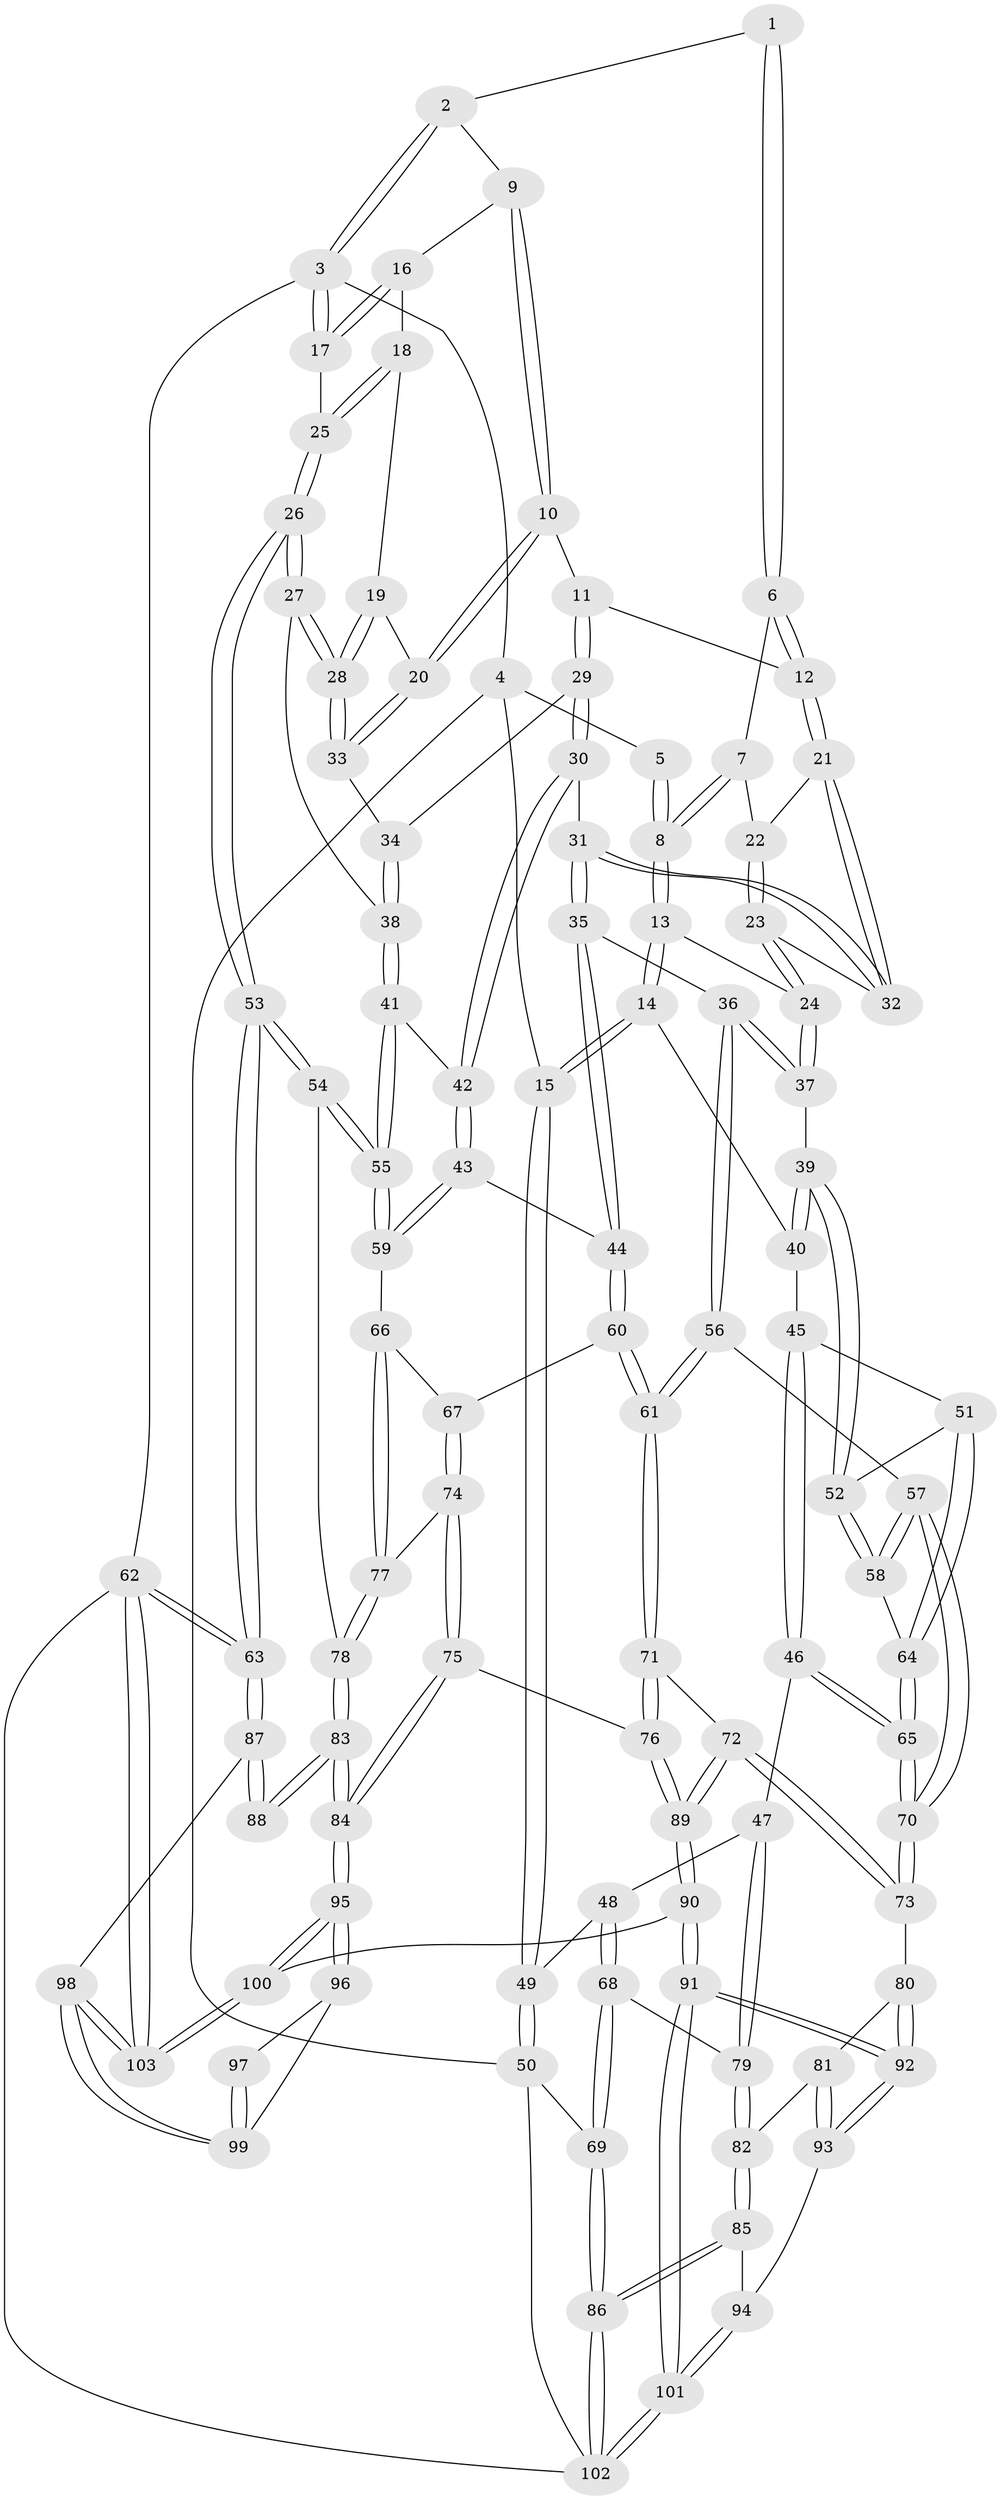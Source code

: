 // Generated by graph-tools (version 1.1) at 2025/51/03/09/25 03:51:07]
// undirected, 103 vertices, 254 edges
graph export_dot {
graph [start="1"]
  node [color=gray90,style=filled];
  1 [pos="+0.7517719155557697+0"];
  2 [pos="+0.827637786899245+0"];
  3 [pos="+1+0"];
  4 [pos="+0.19696677171217067+0"];
  5 [pos="+0.4529197961821989+0"];
  6 [pos="+0.6345369018699561+0.10583811379518701"];
  7 [pos="+0.5007377184114066+0.08689166102001258"];
  8 [pos="+0.4929574113303133+0.08328793971725193"];
  9 [pos="+0.8287981510750653+0"];
  10 [pos="+0.7702421741098405+0.14870937517612978"];
  11 [pos="+0.7450514151114017+0.16087159478695123"];
  12 [pos="+0.676003498344762+0.1682892801310062"];
  13 [pos="+0.4420560495001677+0.16552057165522072"];
  14 [pos="+0.23311734424730163+0.26279434491750037"];
  15 [pos="+0.20872709251655372+0.25425461523082976"];
  16 [pos="+0.9220508998393272+0.11013775763712323"];
  17 [pos="+1+0"];
  18 [pos="+0.9262394835878498+0.1412067984480916"];
  19 [pos="+0.9110326394457131+0.1655926436801055"];
  20 [pos="+0.8164060065773399+0.18443394493313586"];
  21 [pos="+0.6636022116616268+0.18356828279014314"];
  22 [pos="+0.5508589232190418+0.1501799099469541"];
  23 [pos="+0.588471899278413+0.2371672155220579"];
  24 [pos="+0.5413800190249569+0.27563632693575396"];
  25 [pos="+1+0.2045131007513143"];
  26 [pos="+1+0.3325219056406225"];
  27 [pos="+1+0.34356013270099944"];
  28 [pos="+0.9608513151778456+0.2852080484936427"];
  29 [pos="+0.7351690281289379+0.34907740915548785"];
  30 [pos="+0.7320745168083506+0.35566872915518"];
  31 [pos="+0.7133694524542815+0.3561243507234232"];
  32 [pos="+0.6412440660347972+0.22092278859442172"];
  33 [pos="+0.8275201802633272+0.22871830585086095"];
  34 [pos="+0.8190746323508135+0.2559750812465507"];
  35 [pos="+0.5842998360759807+0.42343845015924386"];
  36 [pos="+0.5825385634807411+0.42351501164868793"];
  37 [pos="+0.5245503343067706+0.39342352404246655"];
  38 [pos="+0.9263260078287495+0.38789382080987717"];
  39 [pos="+0.4972801109108964+0.39758777493008174"];
  40 [pos="+0.24922967538947635+0.2792189143849863"];
  41 [pos="+0.87680913656786+0.4247039230922576"];
  42 [pos="+0.8212749927942185+0.41878649747512836"];
  43 [pos="+0.753688340159408+0.5098442303125784"];
  44 [pos="+0.7087547514400524+0.5407739893689223"];
  45 [pos="+0.2797328256363683+0.38687076382900526"];
  46 [pos="+0.24537973358954077+0.6361590703832085"];
  47 [pos="+0.23532959358835154+0.6365068563101058"];
  48 [pos="+0+0.3672188245187905"];
  49 [pos="+0+0.3666728922487151"];
  50 [pos="+0+0.3671883665853529"];
  51 [pos="+0.3690640973505541+0.5272859032817757"];
  52 [pos="+0.43792637902107506+0.486469200945617"];
  53 [pos="+1+0.7096914519420084"];
  54 [pos="+1+0.7013488944132428"];
  55 [pos="+0.912157253097939+0.6260149519118355"];
  56 [pos="+0.5603114231562792+0.5902634910595144"];
  57 [pos="+0.4914080220777087+0.5923112049099595"];
  58 [pos="+0.4908010547592746+0.5916467949524463"];
  59 [pos="+0.8749562411591745+0.6262129744216848"];
  60 [pos="+0.7032674870601708+0.6204519273934174"];
  61 [pos="+0.6037271342110124+0.6483657659452942"];
  62 [pos="+1+1"];
  63 [pos="+1+1"];
  64 [pos="+0.35434536383413645+0.5588204469729247"];
  65 [pos="+0.29232631634763656+0.6446895092891453"];
  66 [pos="+0.7958548735460599+0.6397679053405847"];
  67 [pos="+0.7157165998546239+0.6285144511964532"];
  68 [pos="+0.09676650337443768+0.7441871150917664"];
  69 [pos="+0+0.8606566117578531"];
  70 [pos="+0.37922603630102464+0.7299830181404078"];
  71 [pos="+0.5637712802464495+0.7601681545447311"];
  72 [pos="+0.4734571469190457+0.786016498516389"];
  73 [pos="+0.38593266741507176+0.7428563284785863"];
  74 [pos="+0.7236733596472799+0.7811660744529475"];
  75 [pos="+0.6852759658886591+0.8396666184639399"];
  76 [pos="+0.6850643108959821+0.8396427145173831"];
  77 [pos="+0.7767070004230037+0.754307338448591"];
  78 [pos="+0.9332184653841584+0.7663841441047556"];
  79 [pos="+0.12966807069689368+0.7394777618515649"];
  80 [pos="+0.33154727913361354+0.814647993819413"];
  81 [pos="+0.2241471717474563+0.8602354398510618"];
  82 [pos="+0.17980510406874697+0.8193307933446303"];
  83 [pos="+0.908294516510994+0.806518142514871"];
  84 [pos="+0.7101644867085185+0.8618669415443655"];
  85 [pos="+0.09248293466361412+0.92902196711065"];
  86 [pos="+0+0.9541162902786902"];
  87 [pos="+0.8978716785213773+0.8783230461281252"];
  88 [pos="+0.8967401298952207+0.8750063766665397"];
  89 [pos="+0.4813512987080553+1"];
  90 [pos="+0.4477854802795707+1"];
  91 [pos="+0.3993533355258925+1"];
  92 [pos="+0.35359685192774226+1"];
  93 [pos="+0.22118351087123864+0.8957952307014524"];
  94 [pos="+0.14629847203292998+0.9399760776880886"];
  95 [pos="+0.7479814732784797+0.9352089861252085"];
  96 [pos="+0.7678823791804564+0.9343560693000773"];
  97 [pos="+0.8380888280428952+0.9042300459934353"];
  98 [pos="+0.8833186817451097+0.9825093728096602"];
  99 [pos="+0.8718946921785475+0.9772092349175093"];
  100 [pos="+0.6963139633718641+1"];
  101 [pos="+0.3023690528588078+1"];
  102 [pos="+0+1"];
  103 [pos="+1+1"];
  1 -- 2;
  1 -- 6;
  1 -- 6;
  2 -- 3;
  2 -- 3;
  2 -- 9;
  3 -- 4;
  3 -- 17;
  3 -- 17;
  3 -- 62;
  4 -- 5;
  4 -- 15;
  4 -- 50;
  5 -- 8;
  5 -- 8;
  6 -- 7;
  6 -- 12;
  6 -- 12;
  7 -- 8;
  7 -- 8;
  7 -- 22;
  8 -- 13;
  8 -- 13;
  9 -- 10;
  9 -- 10;
  9 -- 16;
  10 -- 11;
  10 -- 20;
  10 -- 20;
  11 -- 12;
  11 -- 29;
  11 -- 29;
  12 -- 21;
  12 -- 21;
  13 -- 14;
  13 -- 14;
  13 -- 24;
  14 -- 15;
  14 -- 15;
  14 -- 40;
  15 -- 49;
  15 -- 49;
  16 -- 17;
  16 -- 17;
  16 -- 18;
  17 -- 25;
  18 -- 19;
  18 -- 25;
  18 -- 25;
  19 -- 20;
  19 -- 28;
  19 -- 28;
  20 -- 33;
  20 -- 33;
  21 -- 22;
  21 -- 32;
  21 -- 32;
  22 -- 23;
  22 -- 23;
  23 -- 24;
  23 -- 24;
  23 -- 32;
  24 -- 37;
  24 -- 37;
  25 -- 26;
  25 -- 26;
  26 -- 27;
  26 -- 27;
  26 -- 53;
  26 -- 53;
  27 -- 28;
  27 -- 28;
  27 -- 38;
  28 -- 33;
  28 -- 33;
  29 -- 30;
  29 -- 30;
  29 -- 34;
  30 -- 31;
  30 -- 42;
  30 -- 42;
  31 -- 32;
  31 -- 32;
  31 -- 35;
  31 -- 35;
  33 -- 34;
  34 -- 38;
  34 -- 38;
  35 -- 36;
  35 -- 44;
  35 -- 44;
  36 -- 37;
  36 -- 37;
  36 -- 56;
  36 -- 56;
  37 -- 39;
  38 -- 41;
  38 -- 41;
  39 -- 40;
  39 -- 40;
  39 -- 52;
  39 -- 52;
  40 -- 45;
  41 -- 42;
  41 -- 55;
  41 -- 55;
  42 -- 43;
  42 -- 43;
  43 -- 44;
  43 -- 59;
  43 -- 59;
  44 -- 60;
  44 -- 60;
  45 -- 46;
  45 -- 46;
  45 -- 51;
  46 -- 47;
  46 -- 65;
  46 -- 65;
  47 -- 48;
  47 -- 79;
  47 -- 79;
  48 -- 49;
  48 -- 68;
  48 -- 68;
  49 -- 50;
  49 -- 50;
  50 -- 69;
  50 -- 102;
  51 -- 52;
  51 -- 64;
  51 -- 64;
  52 -- 58;
  52 -- 58;
  53 -- 54;
  53 -- 54;
  53 -- 63;
  53 -- 63;
  54 -- 55;
  54 -- 55;
  54 -- 78;
  55 -- 59;
  55 -- 59;
  56 -- 57;
  56 -- 61;
  56 -- 61;
  57 -- 58;
  57 -- 58;
  57 -- 70;
  57 -- 70;
  58 -- 64;
  59 -- 66;
  60 -- 61;
  60 -- 61;
  60 -- 67;
  61 -- 71;
  61 -- 71;
  62 -- 63;
  62 -- 63;
  62 -- 103;
  62 -- 103;
  62 -- 102;
  63 -- 87;
  63 -- 87;
  64 -- 65;
  64 -- 65;
  65 -- 70;
  65 -- 70;
  66 -- 67;
  66 -- 77;
  66 -- 77;
  67 -- 74;
  67 -- 74;
  68 -- 69;
  68 -- 69;
  68 -- 79;
  69 -- 86;
  69 -- 86;
  70 -- 73;
  70 -- 73;
  71 -- 72;
  71 -- 76;
  71 -- 76;
  72 -- 73;
  72 -- 73;
  72 -- 89;
  72 -- 89;
  73 -- 80;
  74 -- 75;
  74 -- 75;
  74 -- 77;
  75 -- 76;
  75 -- 84;
  75 -- 84;
  76 -- 89;
  76 -- 89;
  77 -- 78;
  77 -- 78;
  78 -- 83;
  78 -- 83;
  79 -- 82;
  79 -- 82;
  80 -- 81;
  80 -- 92;
  80 -- 92;
  81 -- 82;
  81 -- 93;
  81 -- 93;
  82 -- 85;
  82 -- 85;
  83 -- 84;
  83 -- 84;
  83 -- 88;
  83 -- 88;
  84 -- 95;
  84 -- 95;
  85 -- 86;
  85 -- 86;
  85 -- 94;
  86 -- 102;
  86 -- 102;
  87 -- 88;
  87 -- 88;
  87 -- 98;
  89 -- 90;
  89 -- 90;
  90 -- 91;
  90 -- 91;
  90 -- 100;
  91 -- 92;
  91 -- 92;
  91 -- 101;
  91 -- 101;
  92 -- 93;
  92 -- 93;
  93 -- 94;
  94 -- 101;
  94 -- 101;
  95 -- 96;
  95 -- 96;
  95 -- 100;
  95 -- 100;
  96 -- 97;
  96 -- 99;
  97 -- 99;
  97 -- 99;
  98 -- 99;
  98 -- 99;
  98 -- 103;
  98 -- 103;
  100 -- 103;
  100 -- 103;
  101 -- 102;
  101 -- 102;
}
